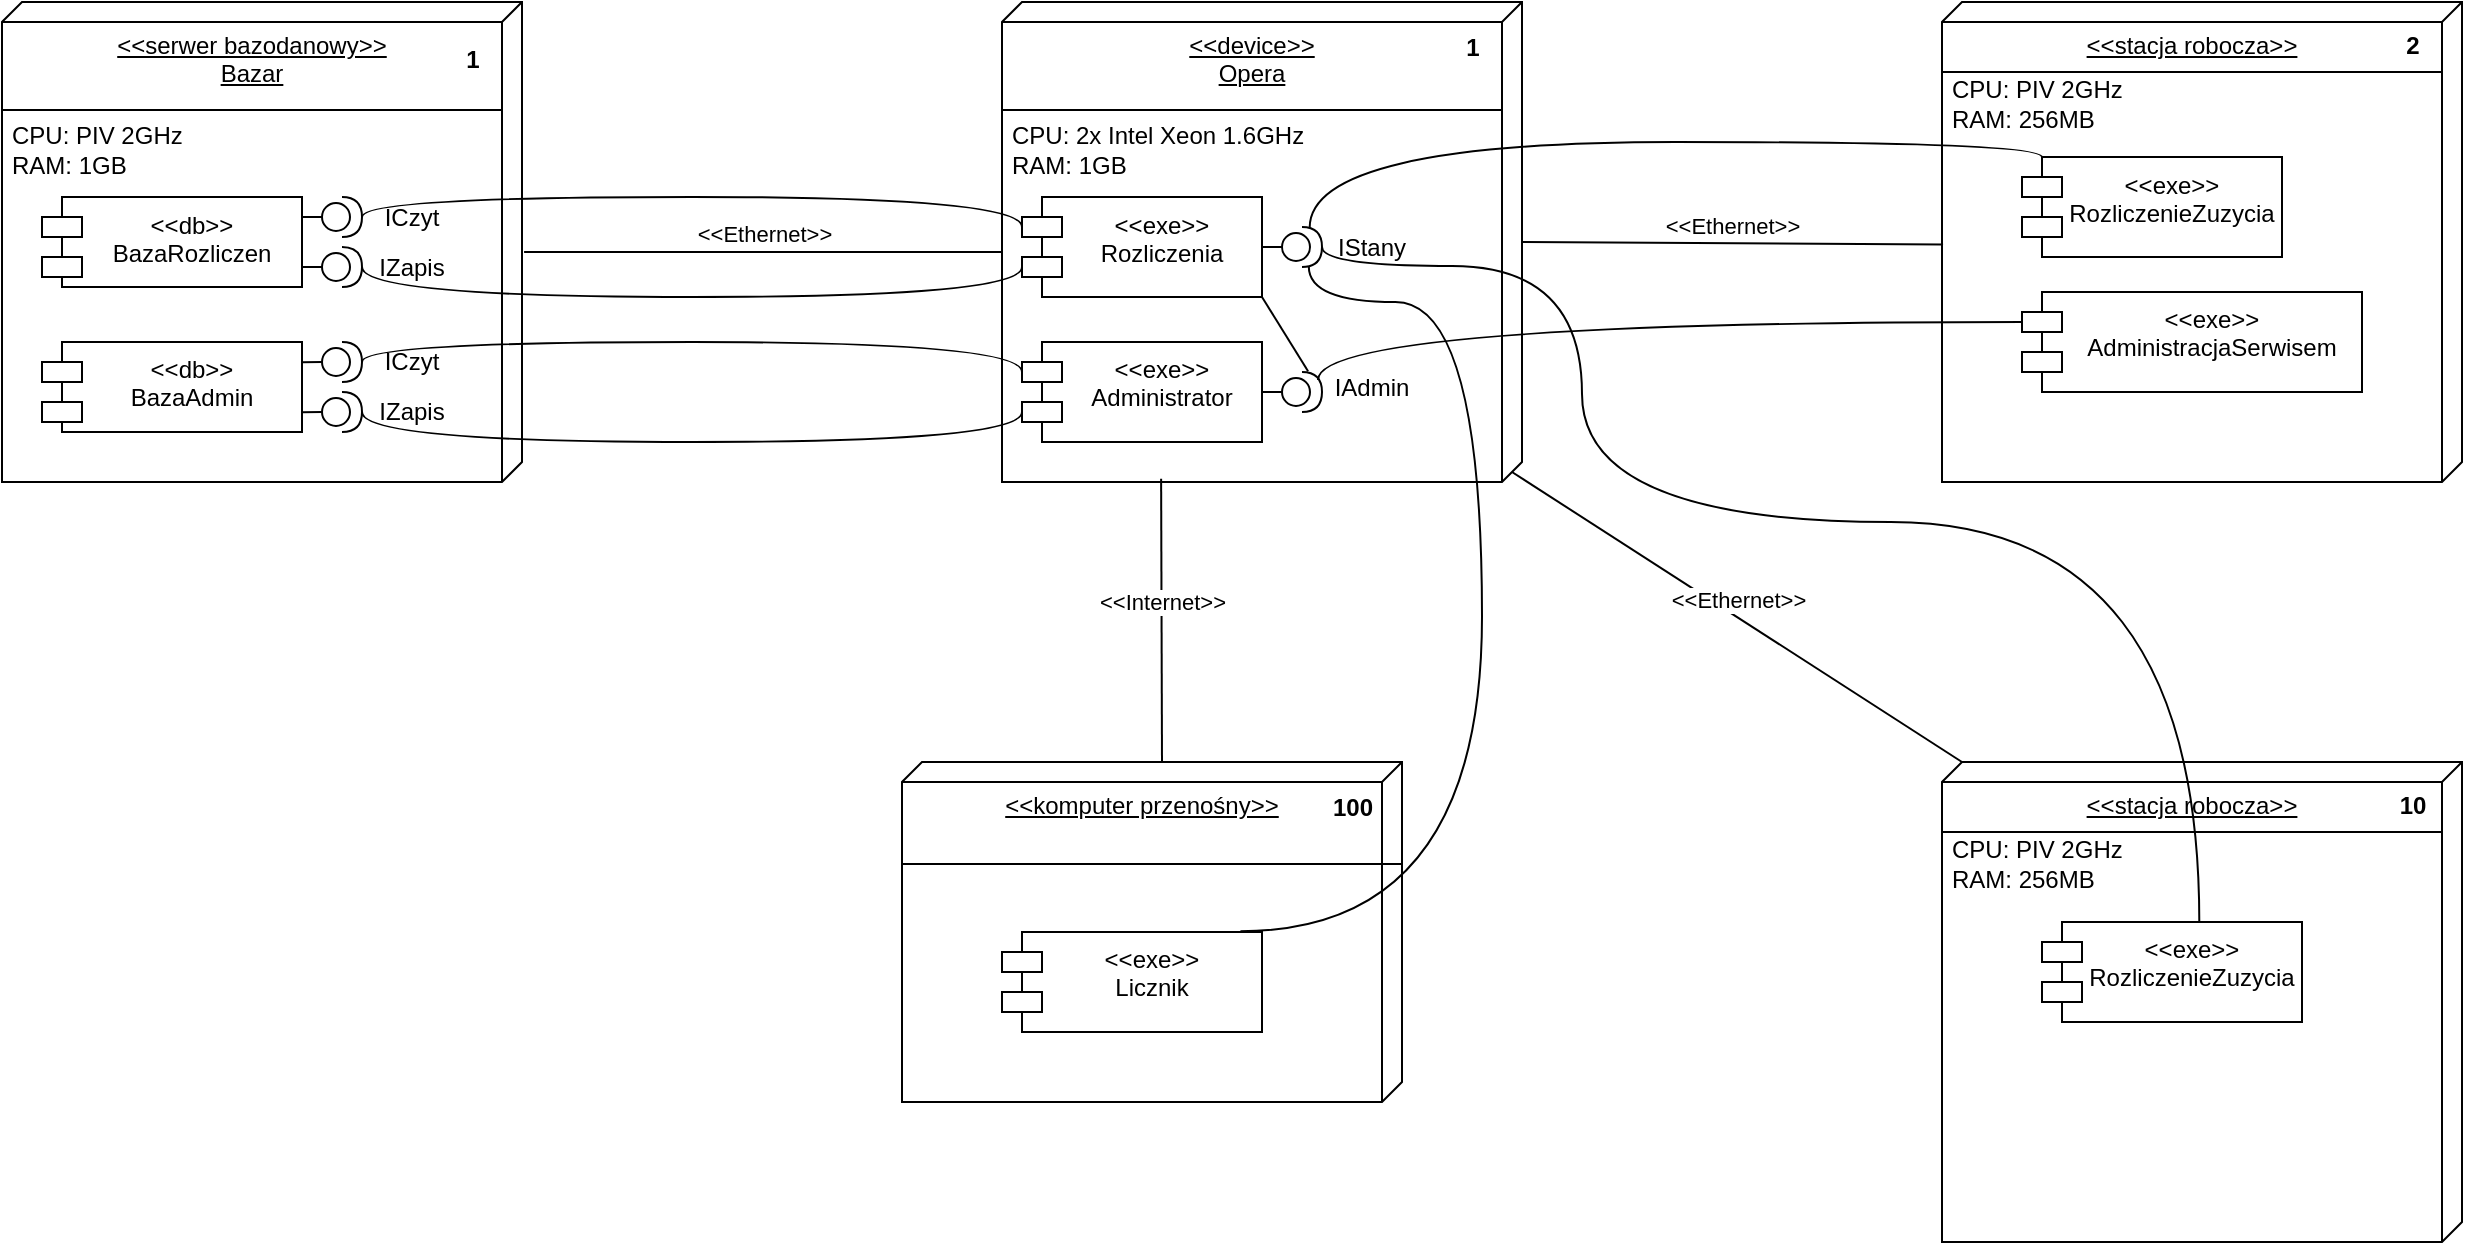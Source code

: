 <mxfile version="24.2.5" type="github">
  <diagram name="Strona-1" id="0XVHCtTMGLhsiArneO4f">
    <mxGraphModel dx="2220" dy="758" grid="1" gridSize="10" guides="1" tooltips="1" connect="1" arrows="1" fold="1" page="1" pageScale="1" pageWidth="827" pageHeight="1169" math="0" shadow="0">
      <root>
        <mxCell id="0" />
        <mxCell id="1" parent="0" />
        <mxCell id="JoC4vt0uxFuf1quDbikh-2" value="&amp;lt;&amp;lt;device&amp;gt;&amp;gt;&lt;br&gt;&lt;div style=&quot;&quot;&gt;&lt;span style=&quot;background-color: initial;&quot;&gt;Opera&lt;/span&gt;&lt;/div&gt;&lt;div style=&quot;&quot;&gt;&lt;span style=&quot;background-color: initial;&quot;&gt;&lt;br&gt;&lt;/span&gt;&lt;/div&gt;&lt;div style=&quot;text-align: left;&quot;&gt;&lt;span style=&quot;background-color: initial;&quot;&gt;&lt;br&gt;&lt;/span&gt;&lt;/div&gt;" style="verticalAlign=top;align=center;spacingTop=8;spacingLeft=2;spacingRight=12;shape=cube;size=10;direction=south;fontStyle=4;html=1;whiteSpace=wrap;" vertex="1" parent="1">
          <mxGeometry x="470" y="220" width="260" height="240" as="geometry" />
        </mxCell>
        <mxCell id="JoC4vt0uxFuf1quDbikh-5" value="" style="line;strokeWidth=1;fillColor=none;align=left;verticalAlign=middle;spacingTop=-1;spacingLeft=3;spacingRight=3;rotatable=0;labelPosition=right;points=[];portConstraint=eastwest;strokeColor=inherit;" vertex="1" parent="1">
          <mxGeometry x="470" y="270" width="250" height="8" as="geometry" />
        </mxCell>
        <mxCell id="JoC4vt0uxFuf1quDbikh-7" value="&amp;lt;&amp;lt;serwer bazodanowy&amp;gt;&amp;gt;&lt;br&gt;&lt;div style=&quot;&quot;&gt;&lt;span style=&quot;background-color: initial;&quot;&gt;Bazar&lt;/span&gt;&lt;/div&gt;" style="verticalAlign=top;align=center;spacingTop=8;spacingLeft=2;spacingRight=12;shape=cube;size=10;direction=south;fontStyle=4;html=1;whiteSpace=wrap;movable=1;resizable=1;rotatable=1;deletable=1;editable=1;locked=0;connectable=1;" vertex="1" parent="1">
          <mxGeometry x="-30" y="220" width="260" height="240" as="geometry" />
        </mxCell>
        <mxCell id="JoC4vt0uxFuf1quDbikh-8" value="" style="line;strokeWidth=1;fillColor=none;align=left;verticalAlign=middle;spacingTop=-1;spacingLeft=3;spacingRight=3;rotatable=1;labelPosition=right;points=[];portConstraint=eastwest;strokeColor=inherit;movable=1;resizable=1;deletable=1;editable=1;locked=0;connectable=1;" vertex="1" parent="1">
          <mxGeometry x="-30" y="270" width="250" height="8" as="geometry" />
        </mxCell>
        <mxCell id="JoC4vt0uxFuf1quDbikh-11" value="&lt;span style=&quot;font-weight: normal;&quot;&gt;CPU: 2x Intel Xeon 1.6GHz&lt;/span&gt;&lt;div style=&quot;&quot;&gt;&lt;span style=&quot;font-weight: normal;&quot;&gt;RAM: 1GB&lt;/span&gt;&lt;/div&gt;" style="text;align=left;fontStyle=1;verticalAlign=middle;spacingLeft=3;spacingRight=3;strokeColor=none;rotatable=0;points=[[0,0.5],[1,0.5]];portConstraint=eastwest;html=1;" vertex="1" parent="1">
          <mxGeometry x="470" y="278" width="180" height="32" as="geometry" />
        </mxCell>
        <mxCell id="JoC4vt0uxFuf1quDbikh-12" value="&lt;span style=&quot;font-weight: normal;&quot;&gt;CPU: PIV 2GHz&lt;/span&gt;&lt;div style=&quot;&quot;&gt;&lt;span style=&quot;font-weight: normal;&quot;&gt;RAM: 1GB&lt;/span&gt;&lt;/div&gt;" style="text;align=left;fontStyle=1;verticalAlign=middle;spacingLeft=3;spacingRight=3;strokeColor=none;rotatable=0;points=[[0,0.5],[1,0.5]];portConstraint=eastwest;html=1;" vertex="1" parent="1">
          <mxGeometry x="-30" y="278" width="180" height="32" as="geometry" />
        </mxCell>
        <mxCell id="JoC4vt0uxFuf1quDbikh-14" value="&amp;lt;&amp;lt;Ethernet&amp;gt;&amp;gt;" style="html=1;verticalAlign=bottom;endArrow=none;curved=0;rounded=0;entryX=0.521;entryY=-0.004;entryDx=0;entryDy=0;entryPerimeter=0;exitX=0;exitY=0;exitDx=125;exitDy=260;exitPerimeter=0;endFill=0;" edge="1" parent="1" source="JoC4vt0uxFuf1quDbikh-2" target="JoC4vt0uxFuf1quDbikh-7">
          <mxGeometry width="80" relative="1" as="geometry">
            <mxPoint x="320" y="470" as="sourcePoint" />
            <mxPoint x="400" y="470" as="targetPoint" />
          </mxGeometry>
        </mxCell>
        <mxCell id="JoC4vt0uxFuf1quDbikh-15" value="&amp;lt;&amp;lt;stacja robocza&amp;gt;&amp;gt;&lt;br&gt;&lt;div style=&quot;&quot;&gt;&lt;br&gt;&lt;/div&gt;&lt;div style=&quot;&quot;&gt;&lt;span style=&quot;background-color: initial;&quot;&gt;&lt;br&gt;&lt;/span&gt;&lt;/div&gt;&lt;div style=&quot;text-align: left;&quot;&gt;&lt;span style=&quot;background-color: initial;&quot;&gt;&lt;br&gt;&lt;/span&gt;&lt;/div&gt;" style="verticalAlign=top;align=center;spacingTop=8;spacingLeft=2;spacingRight=12;shape=cube;size=10;direction=south;fontStyle=4;html=1;whiteSpace=wrap;" vertex="1" parent="1">
          <mxGeometry x="940" y="600" width="260" height="240" as="geometry" />
        </mxCell>
        <mxCell id="JoC4vt0uxFuf1quDbikh-16" value="" style="line;strokeWidth=1;fillColor=none;align=left;verticalAlign=middle;spacingTop=-1;spacingLeft=3;spacingRight=3;rotatable=0;labelPosition=right;points=[];portConstraint=eastwest;strokeColor=inherit;" vertex="1" parent="1">
          <mxGeometry x="940" y="631" width="250" height="8" as="geometry" />
        </mxCell>
        <mxCell id="JoC4vt0uxFuf1quDbikh-17" value="&amp;lt;&amp;lt;Ethernet&amp;gt;&amp;gt;" style="html=1;verticalAlign=bottom;endArrow=none;curved=0;rounded=0;entryX=0;entryY=0;entryDx=0;entryDy=250;entryPerimeter=0;endFill=0;exitX=0;exitY=0;exitDx=235;exitDy=5;exitPerimeter=0;" edge="1" parent="1" source="JoC4vt0uxFuf1quDbikh-2" target="JoC4vt0uxFuf1quDbikh-15">
          <mxGeometry width="80" relative="1" as="geometry">
            <mxPoint x="150" y="480" as="sourcePoint" />
            <mxPoint x="410" y="510" as="targetPoint" />
          </mxGeometry>
        </mxCell>
        <mxCell id="JoC4vt0uxFuf1quDbikh-18" value="&amp;lt;&amp;lt;komputer przenośny&amp;gt;&amp;gt;" style="verticalAlign=top;align=center;spacingTop=8;spacingLeft=2;spacingRight=12;shape=cube;size=10;direction=south;fontStyle=4;html=1;whiteSpace=wrap;" vertex="1" parent="1">
          <mxGeometry x="420" y="600" width="250" height="170" as="geometry" />
        </mxCell>
        <mxCell id="JoC4vt0uxFuf1quDbikh-19" value="" style="line;strokeWidth=1;fillColor=none;align=left;verticalAlign=middle;spacingTop=-1;spacingLeft=3;spacingRight=3;rotatable=0;labelPosition=right;points=[];portConstraint=eastwest;strokeColor=inherit;" vertex="1" parent="1">
          <mxGeometry x="420" y="647" width="250" height="8" as="geometry" />
        </mxCell>
        <mxCell id="JoC4vt0uxFuf1quDbikh-20" value="100" style="text;align=center;fontStyle=1;verticalAlign=middle;spacingLeft=3;spacingRight=3;strokeColor=none;rotatable=0;points=[[0,0.5],[1,0.5]];portConstraint=eastwest;html=1;" vertex="1" parent="1">
          <mxGeometry x="630" y="610" width="30" height="25" as="geometry" />
        </mxCell>
        <mxCell id="JoC4vt0uxFuf1quDbikh-21" value="1" style="text;align=center;fontStyle=1;verticalAlign=middle;spacingLeft=3;spacingRight=3;strokeColor=none;rotatable=0;points=[[0,0.5],[1,0.5]];portConstraint=eastwest;html=1;" vertex="1" parent="1">
          <mxGeometry x="190" y="236" width="30" height="26" as="geometry" />
        </mxCell>
        <mxCell id="JoC4vt0uxFuf1quDbikh-22" value="1" style="text;align=center;fontStyle=1;verticalAlign=middle;spacingLeft=3;spacingRight=3;strokeColor=none;rotatable=0;points=[[0,0.5],[1,0.5]];portConstraint=eastwest;html=1;" vertex="1" parent="1">
          <mxGeometry x="690" y="230" width="30" height="26" as="geometry" />
        </mxCell>
        <mxCell id="JoC4vt0uxFuf1quDbikh-23" value="10" style="text;align=center;fontStyle=1;verticalAlign=middle;spacingLeft=3;spacingRight=3;strokeColor=none;rotatable=0;points=[[0,0.5],[1,0.5]];portConstraint=eastwest;html=1;" vertex="1" parent="1">
          <mxGeometry x="1160" y="609" width="30" height="26" as="geometry" />
        </mxCell>
        <mxCell id="JoC4vt0uxFuf1quDbikh-24" value="&amp;lt;&amp;lt;Internet&amp;gt;&amp;gt;" style="html=1;verticalAlign=bottom;endArrow=none;curved=0;rounded=0;entryX=0;entryY=0;entryDx=0;entryDy=120;entryPerimeter=0;exitX=0.993;exitY=0.694;exitDx=0;exitDy=0;exitPerimeter=0;endFill=0;" edge="1" parent="1" source="JoC4vt0uxFuf1quDbikh-2" target="JoC4vt0uxFuf1quDbikh-18">
          <mxGeometry width="80" relative="1" as="geometry">
            <mxPoint x="290" y="470" as="sourcePoint" />
            <mxPoint x="520" y="480" as="targetPoint" />
          </mxGeometry>
        </mxCell>
        <mxCell id="JoC4vt0uxFuf1quDbikh-25" value="&lt;span style=&quot;font-weight: normal;&quot;&gt;CPU: PIV 2GHz&lt;/span&gt;&lt;div style=&quot;&quot;&gt;&lt;span style=&quot;font-weight: normal;&quot;&gt;RAM: 256MB&lt;/span&gt;&lt;/div&gt;" style="text;align=left;fontStyle=1;verticalAlign=middle;spacingLeft=3;spacingRight=3;strokeColor=none;rotatable=0;points=[[0,0.5],[1,0.5]];portConstraint=eastwest;html=1;" vertex="1" parent="1">
          <mxGeometry x="940" y="635" width="180" height="32" as="geometry" />
        </mxCell>
        <mxCell id="JoC4vt0uxFuf1quDbikh-26" value="&amp;lt;&amp;lt;db&amp;gt;&amp;gt;&lt;br&gt;BazaRozliczen" style="shape=module;align=left;spacingLeft=20;align=center;verticalAlign=top;whiteSpace=wrap;html=1;" vertex="1" parent="1">
          <mxGeometry x="-10" y="317.5" width="130" height="45" as="geometry" />
        </mxCell>
        <mxCell id="JoC4vt0uxFuf1quDbikh-27" value="&amp;lt;&amp;lt;db&amp;gt;&amp;gt;&lt;br&gt;BazaAdmin" style="shape=module;align=left;spacingLeft=20;align=center;verticalAlign=top;whiteSpace=wrap;html=1;" vertex="1" parent="1">
          <mxGeometry x="-10" y="390" width="130" height="45" as="geometry" />
        </mxCell>
        <mxCell id="JoC4vt0uxFuf1quDbikh-29" value="" style="ellipse;whiteSpace=wrap;html=1;align=center;aspect=fixed;fillColor=none;strokeColor=none;resizable=0;perimeter=centerPerimeter;rotatable=0;allowArrows=0;points=[];outlineConnect=1;" vertex="1" parent="1">
          <mxGeometry x="140" y="342.5" width="10" height="10" as="geometry" />
        </mxCell>
        <mxCell id="JoC4vt0uxFuf1quDbikh-32" value="&amp;lt;&amp;lt;exe&amp;gt;&amp;gt;&lt;br&gt;Administrator" style="shape=module;align=left;spacingLeft=20;align=center;verticalAlign=top;whiteSpace=wrap;html=1;" vertex="1" parent="1">
          <mxGeometry x="480" y="390" width="120" height="50" as="geometry" />
        </mxCell>
        <mxCell id="JoC4vt0uxFuf1quDbikh-35" value="" style="ellipse;whiteSpace=wrap;html=1;align=center;aspect=fixed;fillColor=none;strokeColor=none;resizable=0;perimeter=centerPerimeter;rotatable=0;allowArrows=0;points=[];outlineConnect=1;" vertex="1" parent="1">
          <mxGeometry x="610" y="410" width="10" height="10" as="geometry" />
        </mxCell>
        <mxCell id="JoC4vt0uxFuf1quDbikh-36" value="" style="shape=providedRequiredInterface;html=1;verticalLabelPosition=bottom;sketch=0;" vertex="1" parent="1">
          <mxGeometry x="130" y="415" width="20" height="20" as="geometry" />
        </mxCell>
        <mxCell id="JoC4vt0uxFuf1quDbikh-38" value="" style="shape=providedRequiredInterface;html=1;verticalLabelPosition=bottom;sketch=0;" vertex="1" parent="1">
          <mxGeometry x="130" y="342.5" width="20" height="20" as="geometry" />
        </mxCell>
        <mxCell id="JoC4vt0uxFuf1quDbikh-39" value="" style="shape=providedRequiredInterface;html=1;verticalLabelPosition=bottom;sketch=0;" vertex="1" parent="1">
          <mxGeometry x="610" y="405" width="20" height="20" as="geometry" />
        </mxCell>
        <mxCell id="JoC4vt0uxFuf1quDbikh-41" value="" style="endArrow=none;html=1;rounded=0;entryX=1;entryY=0.5;entryDx=0;entryDy=0;exitX=0;exitY=0.5;exitDx=0;exitDy=0;exitPerimeter=0;" edge="1" parent="1" source="JoC4vt0uxFuf1quDbikh-38">
          <mxGeometry width="50" height="50" relative="1" as="geometry">
            <mxPoint x="350" y="442.5" as="sourcePoint" />
            <mxPoint x="120" y="352.5" as="targetPoint" />
          </mxGeometry>
        </mxCell>
        <mxCell id="JoC4vt0uxFuf1quDbikh-42" value="" style="endArrow=none;html=1;rounded=0;entryX=0.999;entryY=0.558;entryDx=0;entryDy=0;exitX=0;exitY=0.5;exitDx=0;exitDy=0;exitPerimeter=0;entryPerimeter=0;" edge="1" parent="1" source="JoC4vt0uxFuf1quDbikh-36">
          <mxGeometry width="50" height="50" relative="1" as="geometry">
            <mxPoint x="140" y="370" as="sourcePoint" />
            <mxPoint x="119.87" y="425.11" as="targetPoint" />
          </mxGeometry>
        </mxCell>
        <mxCell id="JoC4vt0uxFuf1quDbikh-43" value="" style="endArrow=none;html=1;rounded=0;exitX=1;exitY=0.5;exitDx=0;exitDy=0;" edge="1" parent="1" source="JoC4vt0uxFuf1quDbikh-32">
          <mxGeometry width="50" height="50" relative="1" as="geometry">
            <mxPoint x="590" y="460" as="sourcePoint" />
            <mxPoint x="610" y="415" as="targetPoint" />
          </mxGeometry>
        </mxCell>
        <mxCell id="JoC4vt0uxFuf1quDbikh-44" value="" style="ellipse;whiteSpace=wrap;html=1;align=center;aspect=fixed;fillColor=none;strokeColor=none;resizable=0;perimeter=centerPerimeter;rotatable=0;allowArrows=0;points=[];outlineConnect=1;" vertex="1" parent="1">
          <mxGeometry x="140" y="317.5" width="10" height="10" as="geometry" />
        </mxCell>
        <mxCell id="JoC4vt0uxFuf1quDbikh-45" value="" style="shape=providedRequiredInterface;html=1;verticalLabelPosition=bottom;sketch=0;" vertex="1" parent="1">
          <mxGeometry x="130" y="317.5" width="20" height="20" as="geometry" />
        </mxCell>
        <mxCell id="JoC4vt0uxFuf1quDbikh-46" value="" style="endArrow=none;html=1;rounded=0;entryX=1;entryY=0.5;entryDx=0;entryDy=0;exitX=0;exitY=0.5;exitDx=0;exitDy=0;exitPerimeter=0;" edge="1" source="JoC4vt0uxFuf1quDbikh-45" parent="1">
          <mxGeometry width="50" height="50" relative="1" as="geometry">
            <mxPoint x="350" y="417.5" as="sourcePoint" />
            <mxPoint x="120" y="327.5" as="targetPoint" />
          </mxGeometry>
        </mxCell>
        <mxCell id="JoC4vt0uxFuf1quDbikh-47" value="" style="shape=providedRequiredInterface;html=1;verticalLabelPosition=bottom;sketch=0;" vertex="1" parent="1">
          <mxGeometry x="130" y="390" width="20" height="20" as="geometry" />
        </mxCell>
        <mxCell id="JoC4vt0uxFuf1quDbikh-48" value="" style="endArrow=none;html=1;rounded=0;entryX=0.999;entryY=0.558;entryDx=0;entryDy=0;exitX=0;exitY=0.5;exitDx=0;exitDy=0;exitPerimeter=0;entryPerimeter=0;" edge="1" source="JoC4vt0uxFuf1quDbikh-47" parent="1">
          <mxGeometry width="50" height="50" relative="1" as="geometry">
            <mxPoint x="140" y="345" as="sourcePoint" />
            <mxPoint x="119.87" y="400.11" as="targetPoint" />
          </mxGeometry>
        </mxCell>
        <mxCell id="JoC4vt0uxFuf1quDbikh-50" value="ICzyt" style="text;html=1;align=center;verticalAlign=middle;whiteSpace=wrap;rounded=0;" vertex="1" parent="1">
          <mxGeometry x="160" y="322.5" width="30" height="10" as="geometry" />
        </mxCell>
        <mxCell id="JoC4vt0uxFuf1quDbikh-51" value="ICzyt" style="text;html=1;align=center;verticalAlign=middle;whiteSpace=wrap;rounded=0;" vertex="1" parent="1">
          <mxGeometry x="160" y="395" width="30" height="10" as="geometry" />
        </mxCell>
        <mxCell id="JoC4vt0uxFuf1quDbikh-52" value="IZapis" style="text;html=1;align=center;verticalAlign=middle;whiteSpace=wrap;rounded=0;" vertex="1" parent="1">
          <mxGeometry x="160" y="420" width="30" height="10" as="geometry" />
        </mxCell>
        <mxCell id="JoC4vt0uxFuf1quDbikh-53" value="IZapis" style="text;html=1;align=center;verticalAlign=middle;whiteSpace=wrap;rounded=0;" vertex="1" parent="1">
          <mxGeometry x="160" y="347.5" width="30" height="10" as="geometry" />
        </mxCell>
        <mxCell id="JoC4vt0uxFuf1quDbikh-54" style="edgeStyle=orthogonalEdgeStyle;rounded=0;orthogonalLoop=1;jettySize=auto;html=1;exitX=0.5;exitY=1;exitDx=0;exitDy=0;" edge="1" parent="1" source="JoC4vt0uxFuf1quDbikh-52" target="JoC4vt0uxFuf1quDbikh-52">
          <mxGeometry relative="1" as="geometry" />
        </mxCell>
        <mxCell id="JoC4vt0uxFuf1quDbikh-55" value="" style="endArrow=none;html=1;rounded=0;entryX=0;entryY=0;entryDx=0;entryDy=15;entryPerimeter=0;exitX=1;exitY=0.5;exitDx=0;exitDy=0;exitPerimeter=0;edgeStyle=orthogonalEdgeStyle;curved=1;" edge="1" parent="1" source="JoC4vt0uxFuf1quDbikh-47" target="JoC4vt0uxFuf1quDbikh-32">
          <mxGeometry width="50" height="50" relative="1" as="geometry">
            <mxPoint x="340" y="470" as="sourcePoint" />
            <mxPoint x="390" y="420" as="targetPoint" />
            <Array as="points">
              <mxPoint x="150" y="390" />
              <mxPoint x="480" y="390" />
            </Array>
          </mxGeometry>
        </mxCell>
        <mxCell id="JoC4vt0uxFuf1quDbikh-56" value="" style="endArrow=none;html=1;rounded=0;exitX=1;exitY=0.5;exitDx=0;exitDy=0;exitPerimeter=0;entryX=0;entryY=0;entryDx=0;entryDy=35;entryPerimeter=0;edgeStyle=orthogonalEdgeStyle;curved=1;" edge="1" parent="1" source="JoC4vt0uxFuf1quDbikh-36" target="JoC4vt0uxFuf1quDbikh-32">
          <mxGeometry width="50" height="50" relative="1" as="geometry">
            <mxPoint x="150" y="420" as="sourcePoint" />
            <mxPoint x="400" y="420" as="targetPoint" />
            <Array as="points">
              <mxPoint x="150" y="440" />
              <mxPoint x="480" y="440" />
            </Array>
          </mxGeometry>
        </mxCell>
        <mxCell id="JoC4vt0uxFuf1quDbikh-59" value="&amp;lt;&amp;lt;exe&amp;gt;&amp;gt;&lt;br&gt;Rozliczenia" style="shape=module;align=left;spacingLeft=20;align=center;verticalAlign=top;whiteSpace=wrap;html=1;" vertex="1" parent="1">
          <mxGeometry x="480" y="317.5" width="120" height="50" as="geometry" />
        </mxCell>
        <mxCell id="JoC4vt0uxFuf1quDbikh-60" value="" style="endArrow=none;html=1;rounded=0;entryX=0;entryY=0;entryDx=0;entryDy=15;entryPerimeter=0;exitX=1;exitY=0.5;exitDx=0;exitDy=0;exitPerimeter=0;edgeStyle=orthogonalEdgeStyle;curved=1;" edge="1" parent="1">
          <mxGeometry width="50" height="50" relative="1" as="geometry">
            <mxPoint x="150" y="327.47" as="sourcePoint" />
            <mxPoint x="480" y="332.47" as="targetPoint" />
            <Array as="points">
              <mxPoint x="150" y="317.47" />
              <mxPoint x="480" y="317.47" />
            </Array>
          </mxGeometry>
        </mxCell>
        <mxCell id="JoC4vt0uxFuf1quDbikh-61" value="" style="endArrow=none;html=1;rounded=0;exitX=1;exitY=0.5;exitDx=0;exitDy=0;exitPerimeter=0;entryX=0;entryY=0;entryDx=0;entryDy=35;entryPerimeter=0;edgeStyle=orthogonalEdgeStyle;curved=1;" edge="1" parent="1">
          <mxGeometry width="50" height="50" relative="1" as="geometry">
            <mxPoint x="150" y="352.5" as="sourcePoint" />
            <mxPoint x="480" y="352.5" as="targetPoint" />
            <Array as="points">
              <mxPoint x="150" y="367.5" />
              <mxPoint x="480" y="367.5" />
            </Array>
          </mxGeometry>
        </mxCell>
        <mxCell id="JoC4vt0uxFuf1quDbikh-63" value="" style="ellipse;whiteSpace=wrap;html=1;align=center;aspect=fixed;fillColor=none;strokeColor=none;resizable=0;perimeter=centerPerimeter;rotatable=0;allowArrows=0;points=[];outlineConnect=1;" vertex="1" parent="1">
          <mxGeometry x="610" y="337.5" width="10" height="10" as="geometry" />
        </mxCell>
        <mxCell id="JoC4vt0uxFuf1quDbikh-64" value="" style="shape=providedRequiredInterface;html=1;verticalLabelPosition=bottom;sketch=0;" vertex="1" parent="1">
          <mxGeometry x="610" y="332.5" width="20" height="20" as="geometry" />
        </mxCell>
        <mxCell id="JoC4vt0uxFuf1quDbikh-65" value="" style="endArrow=none;html=1;rounded=0;exitX=1;exitY=0.5;exitDx=0;exitDy=0;" edge="1" parent="1">
          <mxGeometry width="50" height="50" relative="1" as="geometry">
            <mxPoint x="600" y="342.5" as="sourcePoint" />
            <mxPoint x="610" y="342.5" as="targetPoint" />
          </mxGeometry>
        </mxCell>
        <mxCell id="JoC4vt0uxFuf1quDbikh-66" value="IStany" style="text;html=1;align=center;verticalAlign=middle;whiteSpace=wrap;rounded=0;" vertex="1" parent="1">
          <mxGeometry x="640" y="337.5" width="30" height="10" as="geometry" />
        </mxCell>
        <mxCell id="JoC4vt0uxFuf1quDbikh-67" value="IAdmin" style="text;html=1;align=center;verticalAlign=middle;whiteSpace=wrap;rounded=0;" vertex="1" parent="1">
          <mxGeometry x="640" y="407.5" width="30" height="10" as="geometry" />
        </mxCell>
        <mxCell id="JoC4vt0uxFuf1quDbikh-68" value="" style="endArrow=none;html=1;rounded=0;entryX=1;entryY=1;entryDx=0;entryDy=0;exitX=0.652;exitY=-0.021;exitDx=0;exitDy=0;exitPerimeter=0;" edge="1" parent="1" source="JoC4vt0uxFuf1quDbikh-39" target="JoC4vt0uxFuf1quDbikh-59">
          <mxGeometry width="50" height="50" relative="1" as="geometry">
            <mxPoint x="310" y="500" as="sourcePoint" />
            <mxPoint x="360" y="450" as="targetPoint" />
          </mxGeometry>
        </mxCell>
        <mxCell id="JoC4vt0uxFuf1quDbikh-69" value="&amp;lt;&amp;lt;exe&amp;gt;&amp;gt;&lt;br&gt;RozliczenieZuzycia" style="shape=module;align=left;spacingLeft=20;align=center;verticalAlign=top;whiteSpace=wrap;html=1;" vertex="1" parent="1">
          <mxGeometry x="990" y="680" width="130" height="50" as="geometry" />
        </mxCell>
        <mxCell id="JoC4vt0uxFuf1quDbikh-72" value="&amp;lt;&amp;lt;stacja robocza&amp;gt;&amp;gt;&lt;br&gt;&lt;div style=&quot;&quot;&gt;&lt;br&gt;&lt;/div&gt;&lt;div style=&quot;&quot;&gt;&lt;span style=&quot;background-color: initial;&quot;&gt;&lt;br&gt;&lt;/span&gt;&lt;/div&gt;&lt;div style=&quot;text-align: left;&quot;&gt;&lt;span style=&quot;background-color: initial;&quot;&gt;&lt;br&gt;&lt;/span&gt;&lt;/div&gt;" style="verticalAlign=top;align=center;spacingTop=8;spacingLeft=2;spacingRight=12;shape=cube;size=10;direction=south;fontStyle=4;html=1;whiteSpace=wrap;" vertex="1" parent="1">
          <mxGeometry x="940" y="220" width="260" height="240" as="geometry" />
        </mxCell>
        <mxCell id="JoC4vt0uxFuf1quDbikh-73" value="" style="line;strokeWidth=1;fillColor=none;align=left;verticalAlign=middle;spacingTop=-1;spacingLeft=3;spacingRight=3;rotatable=0;labelPosition=right;points=[];portConstraint=eastwest;strokeColor=inherit;" vertex="1" parent="1">
          <mxGeometry x="940" y="251" width="250" height="8" as="geometry" />
        </mxCell>
        <mxCell id="JoC4vt0uxFuf1quDbikh-74" value="2" style="text;align=center;fontStyle=1;verticalAlign=middle;spacingLeft=3;spacingRight=3;strokeColor=none;rotatable=0;points=[[0,0.5],[1,0.5]];portConstraint=eastwest;html=1;" vertex="1" parent="1">
          <mxGeometry x="1160" y="229" width="30" height="26" as="geometry" />
        </mxCell>
        <mxCell id="JoC4vt0uxFuf1quDbikh-75" value="&lt;span style=&quot;font-weight: normal;&quot;&gt;CPU: PIV 2GHz&lt;/span&gt;&lt;div style=&quot;&quot;&gt;&lt;span style=&quot;font-weight: normal;&quot;&gt;RAM: 256MB&lt;/span&gt;&lt;/div&gt;" style="text;align=left;fontStyle=1;verticalAlign=middle;spacingLeft=3;spacingRight=3;strokeColor=none;rotatable=0;points=[[0,0.5],[1,0.5]];portConstraint=eastwest;html=1;" vertex="1" parent="1">
          <mxGeometry x="940" y="255" width="180" height="32" as="geometry" />
        </mxCell>
        <mxCell id="JoC4vt0uxFuf1quDbikh-76" value="&amp;lt;&amp;lt;exe&amp;gt;&amp;gt;&lt;br&gt;RozliczenieZuzycia" style="shape=module;align=left;spacingLeft=20;align=center;verticalAlign=top;whiteSpace=wrap;html=1;" vertex="1" parent="1">
          <mxGeometry x="980" y="297.5" width="130" height="50" as="geometry" />
        </mxCell>
        <mxCell id="JoC4vt0uxFuf1quDbikh-77" value="&amp;lt;&amp;lt;Ethernet&amp;gt;&amp;gt;" style="html=1;verticalAlign=bottom;endArrow=none;curved=0;rounded=0;entryX=0.505;entryY=0.998;entryDx=0;entryDy=0;entryPerimeter=0;endFill=0;exitX=0;exitY=0;exitDx=235;exitDy=5;exitPerimeter=0;" edge="1" parent="1" target="JoC4vt0uxFuf1quDbikh-72">
          <mxGeometry width="80" relative="1" as="geometry">
            <mxPoint x="730" y="340" as="sourcePoint" />
            <mxPoint x="955" y="485" as="targetPoint" />
          </mxGeometry>
        </mxCell>
        <mxCell id="JoC4vt0uxFuf1quDbikh-78" value="" style="endArrow=none;html=1;rounded=0;entryX=1;entryY=0.5;entryDx=0;entryDy=0;exitX=0.605;exitY=0.01;exitDx=0;exitDy=0;exitPerimeter=0;edgeStyle=orthogonalEdgeStyle;curved=1;entryPerimeter=0;" edge="1" parent="1" target="JoC4vt0uxFuf1quDbikh-64">
          <mxGeometry width="50" height="50" relative="1" as="geometry">
            <mxPoint x="1068.65" y="680.0" as="sourcePoint" />
            <mxPoint x="630" y="342.0" as="targetPoint" />
            <Array as="points">
              <mxPoint x="1069" y="480" />
              <mxPoint x="760" y="480" />
              <mxPoint x="760" y="352" />
              <mxPoint x="630" y="352" />
            </Array>
          </mxGeometry>
        </mxCell>
        <mxCell id="JoC4vt0uxFuf1quDbikh-79" value="&amp;lt;&amp;lt;exe&amp;gt;&amp;gt;&lt;br&gt;AdministracjaSerwisem" style="shape=module;align=left;spacingLeft=20;align=center;verticalAlign=top;whiteSpace=wrap;html=1;" vertex="1" parent="1">
          <mxGeometry x="980" y="365" width="170" height="50" as="geometry" />
        </mxCell>
        <mxCell id="JoC4vt0uxFuf1quDbikh-80" value="" style="endArrow=none;html=1;rounded=0;entryX=0;entryY=0;entryDx=10;entryDy=0;entryPerimeter=0;exitX=0.692;exitY=0.016;exitDx=0;exitDy=0;exitPerimeter=0;edgeStyle=orthogonalEdgeStyle;curved=1;" edge="1" parent="1" source="JoC4vt0uxFuf1quDbikh-64" target="JoC4vt0uxFuf1quDbikh-76">
          <mxGeometry width="50" height="50" relative="1" as="geometry">
            <mxPoint x="910" y="500" as="sourcePoint" />
            <mxPoint x="960" y="450" as="targetPoint" />
            <Array as="points">
              <mxPoint x="624" y="290" />
              <mxPoint x="990" y="290" />
            </Array>
          </mxGeometry>
        </mxCell>
        <mxCell id="JoC4vt0uxFuf1quDbikh-81" value="" style="endArrow=none;html=1;rounded=0;exitX=0.9;exitY=0.2;exitDx=0;exitDy=0;exitPerimeter=0;entryX=0;entryY=0;entryDx=0;entryDy=15;entryPerimeter=0;edgeStyle=orthogonalEdgeStyle;curved=1;" edge="1" parent="1" source="JoC4vt0uxFuf1quDbikh-39" target="JoC4vt0uxFuf1quDbikh-79">
          <mxGeometry width="50" height="50" relative="1" as="geometry">
            <mxPoint x="840" y="590" as="sourcePoint" />
            <mxPoint x="890" y="540" as="targetPoint" />
            <Array as="points">
              <mxPoint x="628" y="380" />
            </Array>
          </mxGeometry>
        </mxCell>
        <mxCell id="JoC4vt0uxFuf1quDbikh-82" value="&amp;lt;&amp;lt;exe&amp;gt;&amp;gt;&lt;br&gt;Licznik" style="shape=module;align=left;spacingLeft=20;align=center;verticalAlign=top;whiteSpace=wrap;html=1;" vertex="1" parent="1">
          <mxGeometry x="470" y="685" width="130" height="50" as="geometry" />
        </mxCell>
        <mxCell id="JoC4vt0uxFuf1quDbikh-83" value="" style="endArrow=none;html=1;rounded=0;entryX=0.67;entryY=0.985;entryDx=0;entryDy=0;entryPerimeter=0;exitX=0.917;exitY=-0.008;exitDx=0;exitDy=0;exitPerimeter=0;edgeStyle=orthogonalEdgeStyle;curved=1;" edge="1" parent="1" source="JoC4vt0uxFuf1quDbikh-82" target="JoC4vt0uxFuf1quDbikh-64">
          <mxGeometry width="50" height="50" relative="1" as="geometry">
            <mxPoint x="600" y="620" as="sourcePoint" />
            <mxPoint x="650" y="570" as="targetPoint" />
            <Array as="points">
              <mxPoint x="710" y="685" />
              <mxPoint x="710" y="370" />
              <mxPoint x="623" y="370" />
            </Array>
          </mxGeometry>
        </mxCell>
      </root>
    </mxGraphModel>
  </diagram>
</mxfile>
